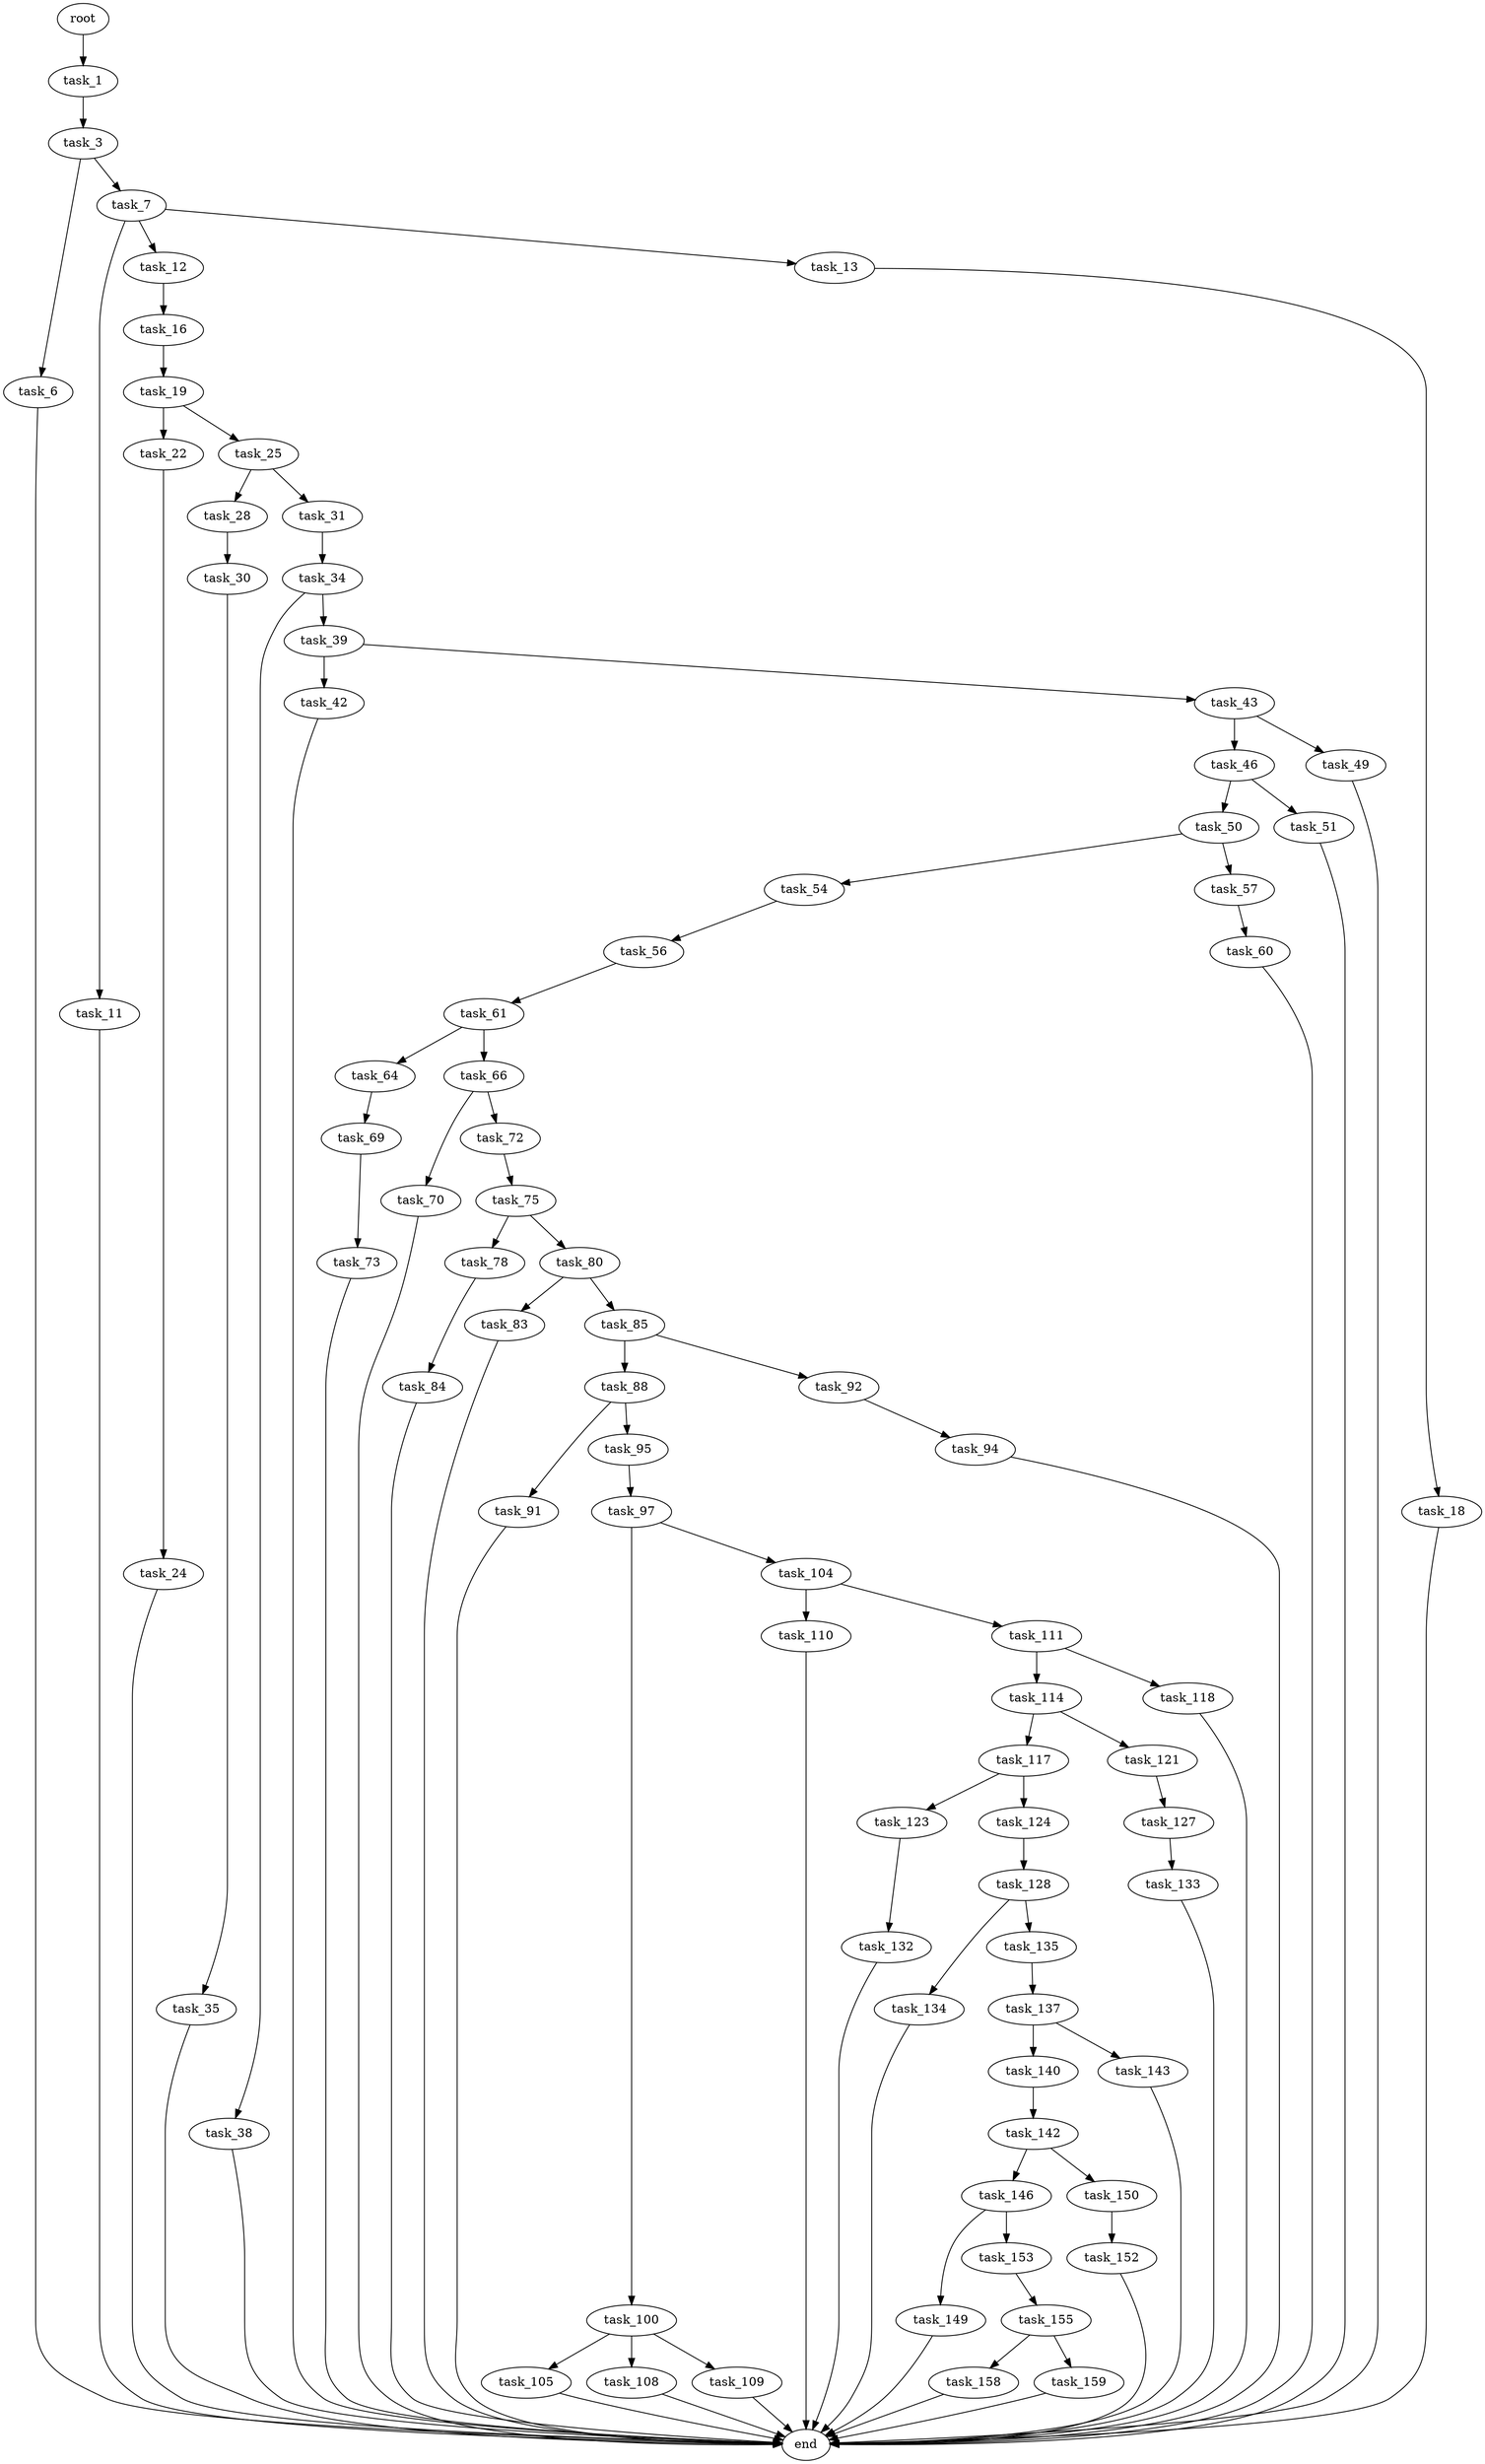 digraph G {
  root [size="0.000000"];
  task_1 [size="619521212095.000000"];
  task_3 [size="368293445632.000000"];
  task_6 [size="34579621720.000000"];
  task_7 [size="636227213452.000000"];
  task_11 [size="879073590648.000000"];
  task_12 [size="23699137571.000000"];
  task_13 [size="16500507102.000000"];
  task_16 [size="231928233984.000000"];
  task_18 [size="368293445632.000000"];
  task_19 [size="167175192253.000000"];
  task_22 [size="2868684346.000000"];
  task_24 [size="368293445632.000000"];
  task_25 [size="1170350135576.000000"];
  task_28 [size="2216777137.000000"];
  task_30 [size="1073741824000.000000"];
  task_31 [size="7916463743.000000"];
  task_34 [size="2065585432.000000"];
  task_35 [size="1036864557670.000000"];
  task_38 [size="448602072802.000000"];
  task_39 [size="1570723554.000000"];
  task_42 [size="11301196748.000000"];
  task_43 [size="390543472442.000000"];
  task_46 [size="9910708325.000000"];
  task_49 [size="930349433766.000000"];
  task_50 [size="68719476736.000000"];
  task_51 [size="231928233984.000000"];
  task_54 [size="68719476736.000000"];
  task_56 [size="153315666642.000000"];
  task_57 [size="231928233984.000000"];
  task_60 [size="45358461600.000000"];
  task_61 [size="1073741824000.000000"];
  task_64 [size="1067904900098.000000"];
  task_66 [size="374299436697.000000"];
  task_69 [size="782757789696.000000"];
  task_70 [size="35393691703.000000"];
  task_72 [size="29965965754.000000"];
  task_73 [size="523220366693.000000"];
  task_75 [size="231928233984.000000"];
  task_78 [size="18089058372.000000"];
  task_80 [size="159881124595.000000"];
  task_83 [size="17710013392.000000"];
  task_84 [size="782757789696.000000"];
  task_85 [size="36610897191.000000"];
  task_88 [size="143036162362.000000"];
  task_91 [size="11964776929.000000"];
  task_92 [size="134217728000.000000"];
  task_94 [size="819843326670.000000"];
  task_95 [size="1073741824000.000000"];
  task_97 [size="24621063393.000000"];
  task_100 [size="8458660111.000000"];
  task_104 [size="549755813888.000000"];
  task_105 [size="549755813888.000000"];
  task_108 [size="8493224306.000000"];
  task_109 [size="18108419194.000000"];
  task_110 [size="14653967085.000000"];
  task_111 [size="222752056954.000000"];
  task_114 [size="740730121675.000000"];
  task_117 [size="368293445632.000000"];
  task_118 [size="549755813888.000000"];
  task_121 [size="1073741824000.000000"];
  task_123 [size="549755813888.000000"];
  task_124 [size="3285138296.000000"];
  task_127 [size="142137751703.000000"];
  task_128 [size="79108069254.000000"];
  task_132 [size="120686174820.000000"];
  task_133 [size="134217728000.000000"];
  task_134 [size="13241902084.000000"];
  task_135 [size="51746227300.000000"];
  task_137 [size="368293445632.000000"];
  task_140 [size="10425514868.000000"];
  task_142 [size="10160251678.000000"];
  task_143 [size="150506425698.000000"];
  task_146 [size="68719476736.000000"];
  task_149 [size="231928233984.000000"];
  task_150 [size="1073741824000.000000"];
  task_152 [size="8589934592.000000"];
  task_153 [size="6550667209.000000"];
  task_155 [size="39361390254.000000"];
  task_158 [size="120030076118.000000"];
  task_159 [size="705240494.000000"];
  end [size="0.000000"];

  root -> task_1 [size="1.000000"];
  task_1 -> task_3 [size="411041792.000000"];
  task_3 -> task_6 [size="411041792.000000"];
  task_3 -> task_7 [size="411041792.000000"];
  task_6 -> end [size="1.000000"];
  task_7 -> task_11 [size="411041792.000000"];
  task_7 -> task_12 [size="411041792.000000"];
  task_7 -> task_13 [size="411041792.000000"];
  task_11 -> end [size="1.000000"];
  task_12 -> task_16 [size="411041792.000000"];
  task_13 -> task_18 [size="33554432.000000"];
  task_16 -> task_19 [size="301989888.000000"];
  task_18 -> end [size="1.000000"];
  task_19 -> task_22 [size="209715200.000000"];
  task_19 -> task_25 [size="209715200.000000"];
  task_22 -> task_24 [size="209715200.000000"];
  task_24 -> end [size="1.000000"];
  task_25 -> task_28 [size="838860800.000000"];
  task_25 -> task_31 [size="838860800.000000"];
  task_28 -> task_30 [size="75497472.000000"];
  task_30 -> task_35 [size="838860800.000000"];
  task_31 -> task_34 [size="209715200.000000"];
  task_34 -> task_38 [size="75497472.000000"];
  task_34 -> task_39 [size="75497472.000000"];
  task_35 -> end [size="1.000000"];
  task_38 -> end [size="1.000000"];
  task_39 -> task_42 [size="75497472.000000"];
  task_39 -> task_43 [size="75497472.000000"];
  task_42 -> end [size="1.000000"];
  task_43 -> task_46 [size="301989888.000000"];
  task_43 -> task_49 [size="301989888.000000"];
  task_46 -> task_50 [size="209715200.000000"];
  task_46 -> task_51 [size="209715200.000000"];
  task_49 -> end [size="1.000000"];
  task_50 -> task_54 [size="134217728.000000"];
  task_50 -> task_57 [size="134217728.000000"];
  task_51 -> end [size="1.000000"];
  task_54 -> task_56 [size="134217728.000000"];
  task_56 -> task_61 [size="209715200.000000"];
  task_57 -> task_60 [size="301989888.000000"];
  task_60 -> end [size="1.000000"];
  task_61 -> task_64 [size="838860800.000000"];
  task_61 -> task_66 [size="838860800.000000"];
  task_64 -> task_69 [size="679477248.000000"];
  task_66 -> task_70 [size="411041792.000000"];
  task_66 -> task_72 [size="411041792.000000"];
  task_69 -> task_73 [size="679477248.000000"];
  task_70 -> end [size="1.000000"];
  task_72 -> task_75 [size="838860800.000000"];
  task_73 -> end [size="1.000000"];
  task_75 -> task_78 [size="301989888.000000"];
  task_75 -> task_80 [size="301989888.000000"];
  task_78 -> task_84 [size="301989888.000000"];
  task_80 -> task_83 [size="209715200.000000"];
  task_80 -> task_85 [size="209715200.000000"];
  task_83 -> end [size="1.000000"];
  task_84 -> end [size="1.000000"];
  task_85 -> task_88 [size="838860800.000000"];
  task_85 -> task_92 [size="838860800.000000"];
  task_88 -> task_91 [size="134217728.000000"];
  task_88 -> task_95 [size="134217728.000000"];
  task_91 -> end [size="1.000000"];
  task_92 -> task_94 [size="209715200.000000"];
  task_94 -> end [size="1.000000"];
  task_95 -> task_97 [size="838860800.000000"];
  task_97 -> task_100 [size="536870912.000000"];
  task_97 -> task_104 [size="536870912.000000"];
  task_100 -> task_105 [size="301989888.000000"];
  task_100 -> task_108 [size="301989888.000000"];
  task_100 -> task_109 [size="301989888.000000"];
  task_104 -> task_110 [size="536870912.000000"];
  task_104 -> task_111 [size="536870912.000000"];
  task_105 -> end [size="1.000000"];
  task_108 -> end [size="1.000000"];
  task_109 -> end [size="1.000000"];
  task_110 -> end [size="1.000000"];
  task_111 -> task_114 [size="301989888.000000"];
  task_111 -> task_118 [size="301989888.000000"];
  task_114 -> task_117 [size="838860800.000000"];
  task_114 -> task_121 [size="838860800.000000"];
  task_117 -> task_123 [size="411041792.000000"];
  task_117 -> task_124 [size="411041792.000000"];
  task_118 -> end [size="1.000000"];
  task_121 -> task_127 [size="838860800.000000"];
  task_123 -> task_132 [size="536870912.000000"];
  task_124 -> task_128 [size="209715200.000000"];
  task_127 -> task_133 [size="134217728.000000"];
  task_128 -> task_134 [size="134217728.000000"];
  task_128 -> task_135 [size="134217728.000000"];
  task_132 -> end [size="1.000000"];
  task_133 -> end [size="1.000000"];
  task_134 -> end [size="1.000000"];
  task_135 -> task_137 [size="838860800.000000"];
  task_137 -> task_140 [size="411041792.000000"];
  task_137 -> task_143 [size="411041792.000000"];
  task_140 -> task_142 [size="301989888.000000"];
  task_142 -> task_146 [size="33554432.000000"];
  task_142 -> task_150 [size="33554432.000000"];
  task_143 -> end [size="1.000000"];
  task_146 -> task_149 [size="134217728.000000"];
  task_146 -> task_153 [size="134217728.000000"];
  task_149 -> end [size="1.000000"];
  task_150 -> task_152 [size="838860800.000000"];
  task_152 -> end [size="1.000000"];
  task_153 -> task_155 [size="301989888.000000"];
  task_155 -> task_158 [size="838860800.000000"];
  task_155 -> task_159 [size="838860800.000000"];
  task_158 -> end [size="1.000000"];
  task_159 -> end [size="1.000000"];
}
